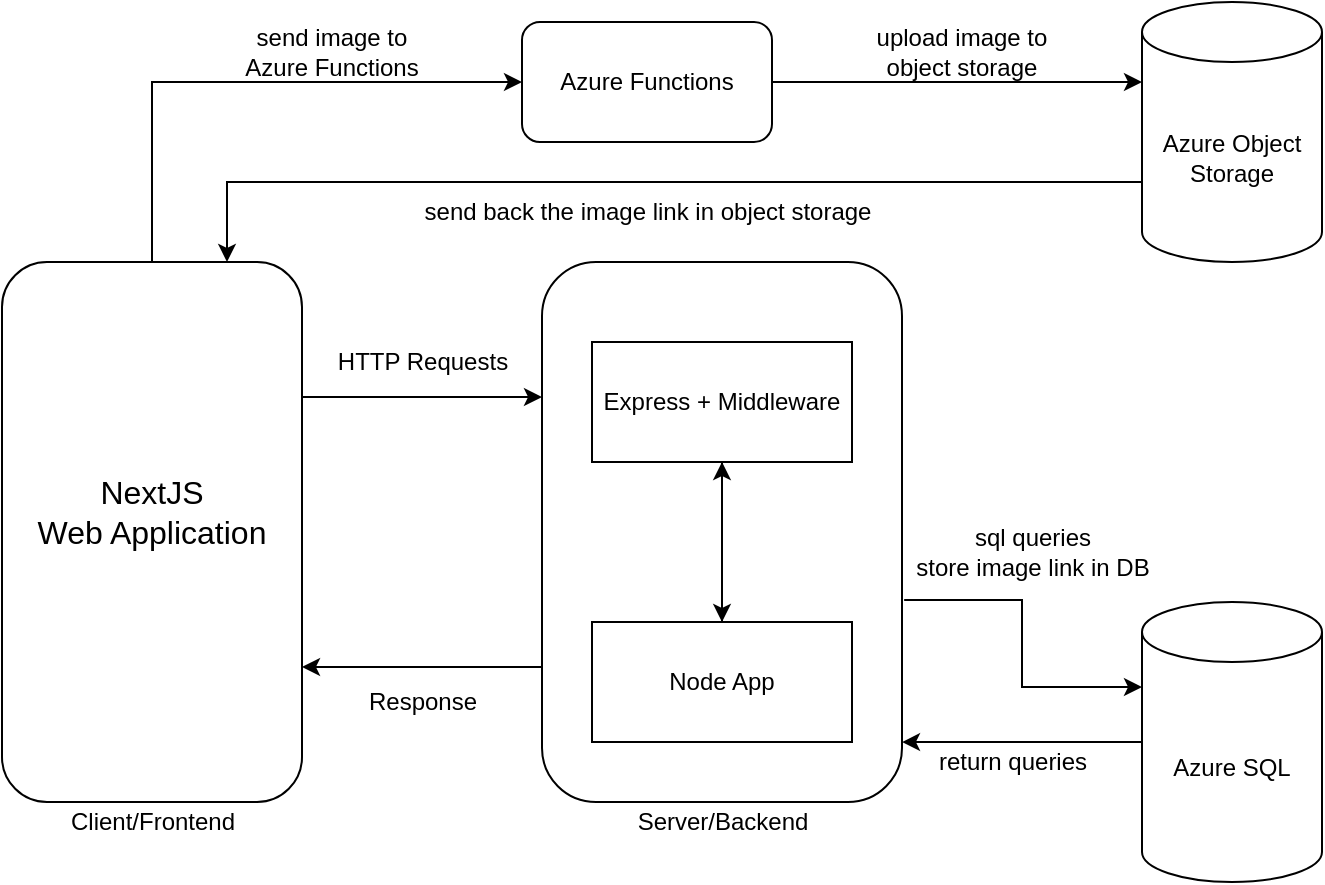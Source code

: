 <mxfile version="17.4.5" type="github">
  <diagram id="waCyoZTfGaJg1cVkKfg8" name="Page-1">
    <mxGraphModel dx="1117" dy="717" grid="1" gridSize="10" guides="1" tooltips="1" connect="1" arrows="1" fold="1" page="1" pageScale="1" pageWidth="850" pageHeight="1100" math="0" shadow="0">
      <root>
        <mxCell id="0" />
        <mxCell id="1" parent="0" />
        <mxCell id="LuMn12VRngzzqCcmeN95-29" style="edgeStyle=orthogonalEdgeStyle;rounded=0;orthogonalLoop=1;jettySize=auto;html=1;exitX=1;exitY=0.25;exitDx=0;exitDy=0;entryX=0;entryY=0.25;entryDx=0;entryDy=0;fontSize=12;" parent="1" source="LuMn12VRngzzqCcmeN95-1" target="LuMn12VRngzzqCcmeN95-2" edge="1">
          <mxGeometry relative="1" as="geometry" />
        </mxCell>
        <mxCell id="LuMn12VRngzzqCcmeN95-1" value="" style="rounded=1;whiteSpace=wrap;html=1;" parent="1" vertex="1">
          <mxGeometry x="90" y="390" width="150" height="270" as="geometry" />
        </mxCell>
        <mxCell id="LuMn12VRngzzqCcmeN95-13" style="edgeStyle=orthogonalEdgeStyle;rounded=0;orthogonalLoop=1;jettySize=auto;html=1;exitX=1.006;exitY=0.626;exitDx=0;exitDy=0;exitPerimeter=0;entryX=0;entryY=0;entryDx=0;entryDy=42.5;entryPerimeter=0;" parent="1" source="LuMn12VRngzzqCcmeN95-2" target="LuMn12VRngzzqCcmeN95-3" edge="1">
          <mxGeometry relative="1" as="geometry">
            <mxPoint x="640" y="570" as="targetPoint" />
          </mxGeometry>
        </mxCell>
        <mxCell id="LuMn12VRngzzqCcmeN95-31" style="edgeStyle=orthogonalEdgeStyle;rounded=0;orthogonalLoop=1;jettySize=auto;html=1;exitX=0;exitY=0.75;exitDx=0;exitDy=0;entryX=1;entryY=0.75;entryDx=0;entryDy=0;fontSize=12;" parent="1" source="LuMn12VRngzzqCcmeN95-2" target="LuMn12VRngzzqCcmeN95-1" edge="1">
          <mxGeometry relative="1" as="geometry" />
        </mxCell>
        <mxCell id="LuMn12VRngzzqCcmeN95-2" value="" style="rounded=1;whiteSpace=wrap;html=1;" parent="1" vertex="1">
          <mxGeometry x="360" y="390" width="180" height="270" as="geometry" />
        </mxCell>
        <mxCell id="LuMn12VRngzzqCcmeN95-14" style="edgeStyle=orthogonalEdgeStyle;rounded=0;orthogonalLoop=1;jettySize=auto;html=1;exitX=0;exitY=0.5;exitDx=0;exitDy=0;exitPerimeter=0;entryX=1;entryY=0.889;entryDx=0;entryDy=0;entryPerimeter=0;" parent="1" source="LuMn12VRngzzqCcmeN95-3" edge="1" target="LuMn12VRngzzqCcmeN95-2">
          <mxGeometry relative="1" as="geometry">
            <mxPoint x="540" y="630" as="targetPoint" />
          </mxGeometry>
        </mxCell>
        <mxCell id="LuMn12VRngzzqCcmeN95-3" value="Azure SQL" style="shape=cylinder3;whiteSpace=wrap;html=1;boundedLbl=1;backgroundOutline=1;size=15;" parent="1" vertex="1">
          <mxGeometry x="660" y="560" width="90" height="140" as="geometry" />
        </mxCell>
        <mxCell id="LuMn12VRngzzqCcmeN95-4" value="Azure Object Storage" style="shape=cylinder3;whiteSpace=wrap;html=1;boundedLbl=1;backgroundOutline=1;size=15;" parent="1" vertex="1">
          <mxGeometry x="660" y="260" width="90" height="130" as="geometry" />
        </mxCell>
        <mxCell id="LuMn12VRngzzqCcmeN95-6" value="Client/Frontend" style="text;html=1;align=center;verticalAlign=middle;resizable=0;points=[];autosize=1;strokeColor=none;fillColor=none;" parent="1" vertex="1">
          <mxGeometry x="115" y="660" width="100" height="20" as="geometry" />
        </mxCell>
        <mxCell id="LuMn12VRngzzqCcmeN95-7" value="Server/Backend" style="text;html=1;align=center;verticalAlign=middle;resizable=0;points=[];autosize=1;strokeColor=none;fillColor=none;" parent="1" vertex="1">
          <mxGeometry x="400" y="660" width="100" height="20" as="geometry" />
        </mxCell>
        <mxCell id="LuMn12VRngzzqCcmeN95-18" value="sql queries&lt;br&gt;store image link in DB" style="text;html=1;align=center;verticalAlign=middle;resizable=0;points=[];autosize=1;strokeColor=none;fillColor=none;" parent="1" vertex="1">
          <mxGeometry x="540" y="520" width="130" height="30" as="geometry" />
        </mxCell>
        <mxCell id="LuMn12VRngzzqCcmeN95-19" value="return queries" style="text;html=1;align=center;verticalAlign=middle;resizable=0;points=[];autosize=1;strokeColor=none;fillColor=none;" parent="1" vertex="1">
          <mxGeometry x="550" y="630" width="90" height="20" as="geometry" />
        </mxCell>
        <mxCell id="LuMn12VRngzzqCcmeN95-20" value="&lt;font style=&quot;font-size: 16px&quot;&gt;NextJS&lt;br&gt;Web Application&lt;br&gt;&lt;/font&gt;" style="text;html=1;strokeColor=none;fillColor=none;align=center;verticalAlign=middle;whiteSpace=wrap;rounded=0;" parent="1" vertex="1">
          <mxGeometry x="95" y="465" width="140" height="100" as="geometry" />
        </mxCell>
        <mxCell id="LuMn12VRngzzqCcmeN95-30" value="HTTP Requests" style="text;html=1;align=center;verticalAlign=middle;resizable=0;points=[];autosize=1;strokeColor=none;fillColor=none;fontSize=12;" parent="1" vertex="1">
          <mxGeometry x="250" y="430" width="100" height="20" as="geometry" />
        </mxCell>
        <mxCell id="LuMn12VRngzzqCcmeN95-32" value="Response" style="text;html=1;align=center;verticalAlign=middle;resizable=0;points=[];autosize=1;strokeColor=none;fillColor=none;fontSize=12;" parent="1" vertex="1">
          <mxGeometry x="265" y="600" width="70" height="20" as="geometry" />
        </mxCell>
        <mxCell id="LuMn12VRngzzqCcmeN95-36" style="edgeStyle=orthogonalEdgeStyle;rounded=0;orthogonalLoop=1;jettySize=auto;html=1;exitX=0.5;exitY=1;exitDx=0;exitDy=0;entryX=0.5;entryY=0;entryDx=0;entryDy=0;fontSize=12;" parent="1" source="LuMn12VRngzzqCcmeN95-33" target="LuMn12VRngzzqCcmeN95-35" edge="1">
          <mxGeometry relative="1" as="geometry" />
        </mxCell>
        <mxCell id="LuMn12VRngzzqCcmeN95-33" value="Express + Middleware" style="rounded=0;whiteSpace=wrap;html=1;fontSize=12;" parent="1" vertex="1">
          <mxGeometry x="385" y="430" width="130" height="60" as="geometry" />
        </mxCell>
        <mxCell id="LuMn12VRngzzqCcmeN95-37" style="edgeStyle=orthogonalEdgeStyle;rounded=0;orthogonalLoop=1;jettySize=auto;html=1;entryX=0.5;entryY=1;entryDx=0;entryDy=0;fontSize=12;" parent="1" source="LuMn12VRngzzqCcmeN95-35" target="LuMn12VRngzzqCcmeN95-33" edge="1">
          <mxGeometry relative="1" as="geometry" />
        </mxCell>
        <mxCell id="LuMn12VRngzzqCcmeN95-35" value="Node App" style="rounded=0;whiteSpace=wrap;html=1;fontSize=12;" parent="1" vertex="1">
          <mxGeometry x="385" y="570" width="130" height="60" as="geometry" />
        </mxCell>
        <mxCell id="IpiYs2Qh_Is2CRZgNpVe-1" value="Azure Functions" style="rounded=1;whiteSpace=wrap;html=1;" vertex="1" parent="1">
          <mxGeometry x="350" y="270" width="125" height="60" as="geometry" />
        </mxCell>
        <mxCell id="IpiYs2Qh_Is2CRZgNpVe-3" style="edgeStyle=orthogonalEdgeStyle;rounded=0;orthogonalLoop=1;jettySize=auto;html=1;entryX=0;entryY=0.5;entryDx=0;entryDy=0;exitX=0.5;exitY=0;exitDx=0;exitDy=0;" edge="1" parent="1" source="LuMn12VRngzzqCcmeN95-1" target="IpiYs2Qh_Is2CRZgNpVe-1">
          <mxGeometry relative="1" as="geometry">
            <mxPoint x="165" y="380" as="sourcePoint" />
            <mxPoint x="176.58" y="352.13" as="targetPoint" />
          </mxGeometry>
        </mxCell>
        <mxCell id="IpiYs2Qh_Is2CRZgNpVe-4" style="edgeStyle=orthogonalEdgeStyle;rounded=0;orthogonalLoop=1;jettySize=auto;html=1;exitX=1;exitY=0.5;exitDx=0;exitDy=0;entryX=0;entryY=0;entryDx=0;entryDy=40;entryPerimeter=0;" edge="1" parent="1" source="IpiYs2Qh_Is2CRZgNpVe-1" target="LuMn12VRngzzqCcmeN95-4">
          <mxGeometry relative="1" as="geometry">
            <mxPoint x="175" y="420" as="sourcePoint" />
            <mxPoint x="390" y="370" as="targetPoint" />
          </mxGeometry>
        </mxCell>
        <mxCell id="IpiYs2Qh_Is2CRZgNpVe-6" style="edgeStyle=orthogonalEdgeStyle;rounded=0;orthogonalLoop=1;jettySize=auto;html=1;exitX=0;exitY=0;exitDx=0;exitDy=90;exitPerimeter=0;entryX=0.75;entryY=0;entryDx=0;entryDy=0;" edge="1" parent="1" source="LuMn12VRngzzqCcmeN95-4" target="LuMn12VRngzzqCcmeN95-1">
          <mxGeometry relative="1" as="geometry">
            <mxPoint x="175" y="420" as="sourcePoint" />
            <mxPoint x="202.5" y="380" as="targetPoint" />
          </mxGeometry>
        </mxCell>
        <mxCell id="IpiYs2Qh_Is2CRZgNpVe-7" value="send image to Azure Functions" style="text;html=1;strokeColor=none;fillColor=none;align=center;verticalAlign=middle;whiteSpace=wrap;rounded=0;" vertex="1" parent="1">
          <mxGeometry x="200" y="270" width="110" height="30" as="geometry" />
        </mxCell>
        <mxCell id="IpiYs2Qh_Is2CRZgNpVe-8" value="upload image to object storage" style="text;html=1;strokeColor=none;fillColor=none;align=center;verticalAlign=middle;whiteSpace=wrap;rounded=0;" vertex="1" parent="1">
          <mxGeometry x="510" y="270" width="120" height="30" as="geometry" />
        </mxCell>
        <mxCell id="IpiYs2Qh_Is2CRZgNpVe-9" value="send back the image link in object storage" style="text;html=1;strokeColor=none;fillColor=none;align=center;verticalAlign=middle;whiteSpace=wrap;rounded=0;" vertex="1" parent="1">
          <mxGeometry x="298.75" y="350" width="227.5" height="30" as="geometry" />
        </mxCell>
      </root>
    </mxGraphModel>
  </diagram>
</mxfile>
